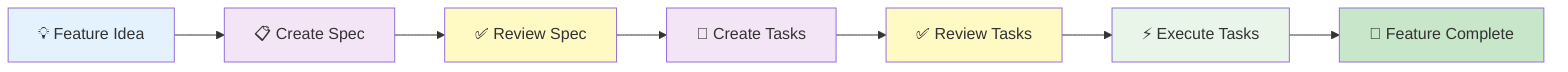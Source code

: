 graph LR
    A[💡 Feature Idea] --> B[📋 Create Spec]
    B --> C[✅ Review Spec]
    C --> D[📝 Create Tasks]
    D --> E[✅ Review Tasks]
    E --> F[⚡ Execute Tasks]
    F --> G[🎉 Feature Complete]
    
    style A fill:#e3f2fd
    style B fill:#f3e5f5
    style D fill:#f3e5f5
    style F fill:#e8f5e8
    style G fill:#c8e6c9
    style C fill:#fff9c4
    style E fill:#fff9c4